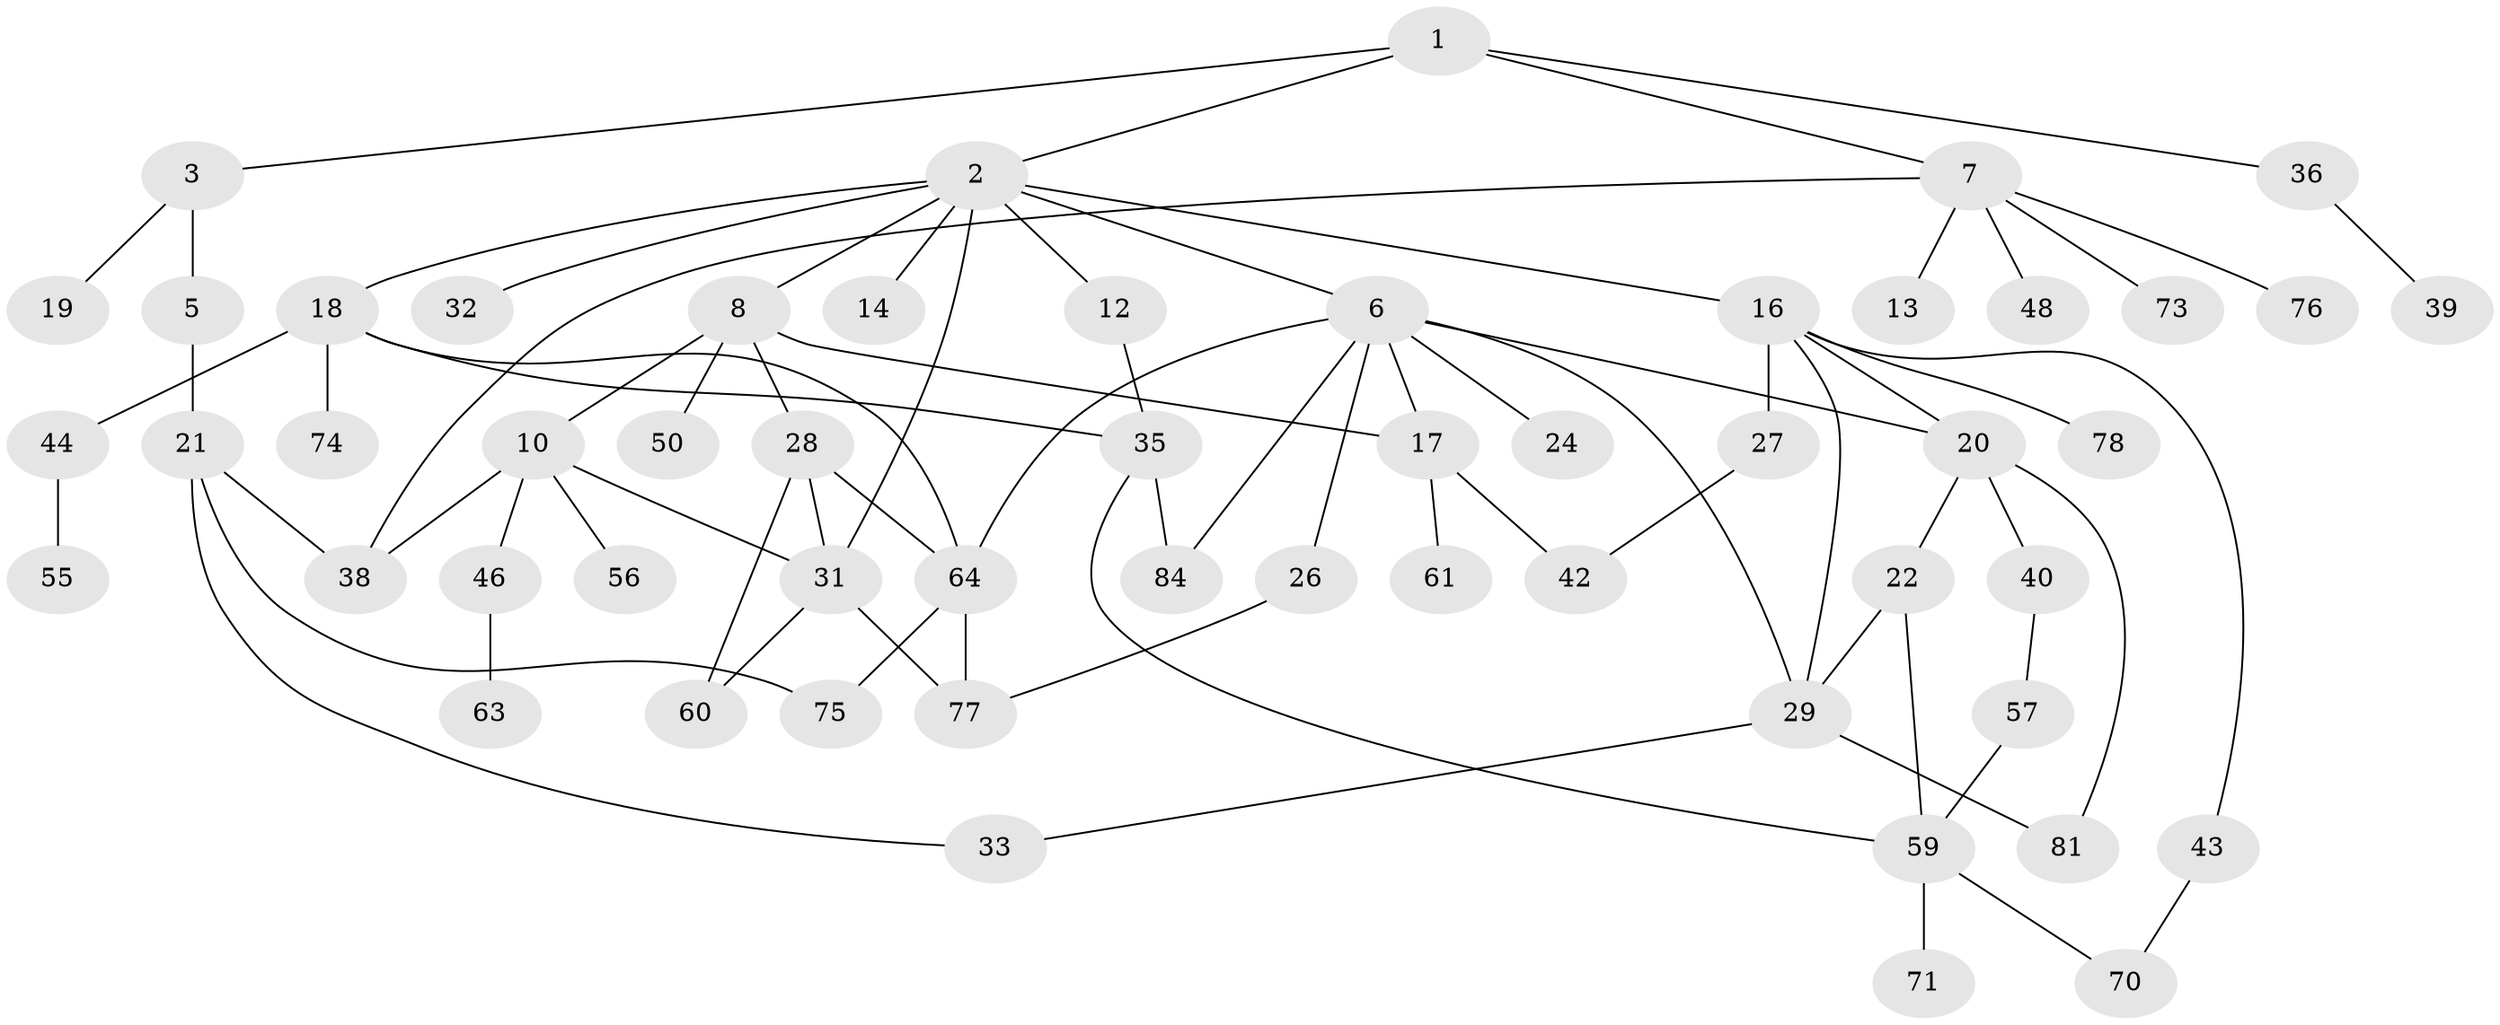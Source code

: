 // Generated by graph-tools (version 1.1) at 2025/23/03/03/25 07:23:30]
// undirected, 55 vertices, 76 edges
graph export_dot {
graph [start="1"]
  node [color=gray90,style=filled];
  1;
  2 [super="+4"];
  3 [super="+9"];
  5;
  6 [super="+15"];
  7 [super="+11"];
  8 [super="+52"];
  10 [super="+25"];
  12;
  13;
  14;
  16 [super="+23"];
  17 [super="+37"];
  18 [super="+30"];
  19;
  20 [super="+80"];
  21 [super="+79"];
  22 [super="+34"];
  24;
  26;
  27 [super="+68"];
  28 [super="+65"];
  29 [super="+47"];
  31 [super="+82"];
  32;
  33 [super="+41"];
  35 [super="+53"];
  36 [super="+69"];
  38 [super="+51"];
  39;
  40 [super="+45"];
  42;
  43 [super="+67"];
  44;
  46 [super="+54"];
  48 [super="+49"];
  50;
  55;
  56 [super="+62"];
  57 [super="+58"];
  59 [super="+72"];
  60 [super="+66"];
  61;
  63;
  64 [super="+83"];
  70;
  71;
  73;
  74;
  75;
  76;
  77;
  78;
  81;
  84;
  1 -- 2;
  1 -- 3;
  1 -- 7;
  1 -- 36;
  2 -- 18;
  2 -- 31;
  2 -- 32;
  2 -- 16;
  2 -- 6;
  2 -- 8;
  2 -- 12;
  2 -- 14;
  3 -- 5;
  3 -- 19;
  5 -- 21;
  6 -- 20;
  6 -- 26;
  6 -- 29;
  6 -- 17;
  6 -- 24;
  6 -- 64;
  6 -- 84;
  7 -- 38;
  7 -- 48;
  7 -- 76;
  7 -- 73;
  7 -- 13;
  8 -- 10;
  8 -- 17;
  8 -- 28;
  8 -- 50;
  10 -- 56;
  10 -- 46;
  10 -- 38;
  10 -- 31;
  12 -- 35;
  16 -- 27;
  16 -- 20;
  16 -- 43;
  16 -- 78;
  16 -- 29;
  17 -- 61;
  17 -- 42;
  18 -- 35;
  18 -- 44;
  18 -- 74;
  18 -- 64;
  20 -- 22;
  20 -- 40;
  20 -- 81;
  21 -- 33;
  21 -- 75;
  21 -- 38;
  22 -- 29;
  22 -- 59;
  26 -- 77;
  27 -- 42;
  28 -- 60;
  28 -- 31;
  28 -- 64;
  29 -- 81;
  29 -- 33;
  31 -- 77;
  31 -- 60;
  35 -- 59;
  35 -- 84;
  36 -- 39;
  40 -- 57;
  43 -- 70;
  44 -- 55;
  46 -- 63;
  57 -- 59;
  59 -- 71;
  59 -- 70;
  64 -- 75;
  64 -- 77;
}
